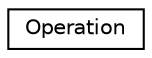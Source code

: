 digraph "Graphical Class Hierarchy"
{
  edge [fontname="Helvetica",fontsize="10",labelfontname="Helvetica",labelfontsize="10"];
  node [fontname="Helvetica",fontsize="10",shape=record];
  rankdir="LR";
  Node0 [label="Operation",height=0.2,width=0.4,color="black", fillcolor="white", style="filled",URL="$struct_operation.html"];
}
